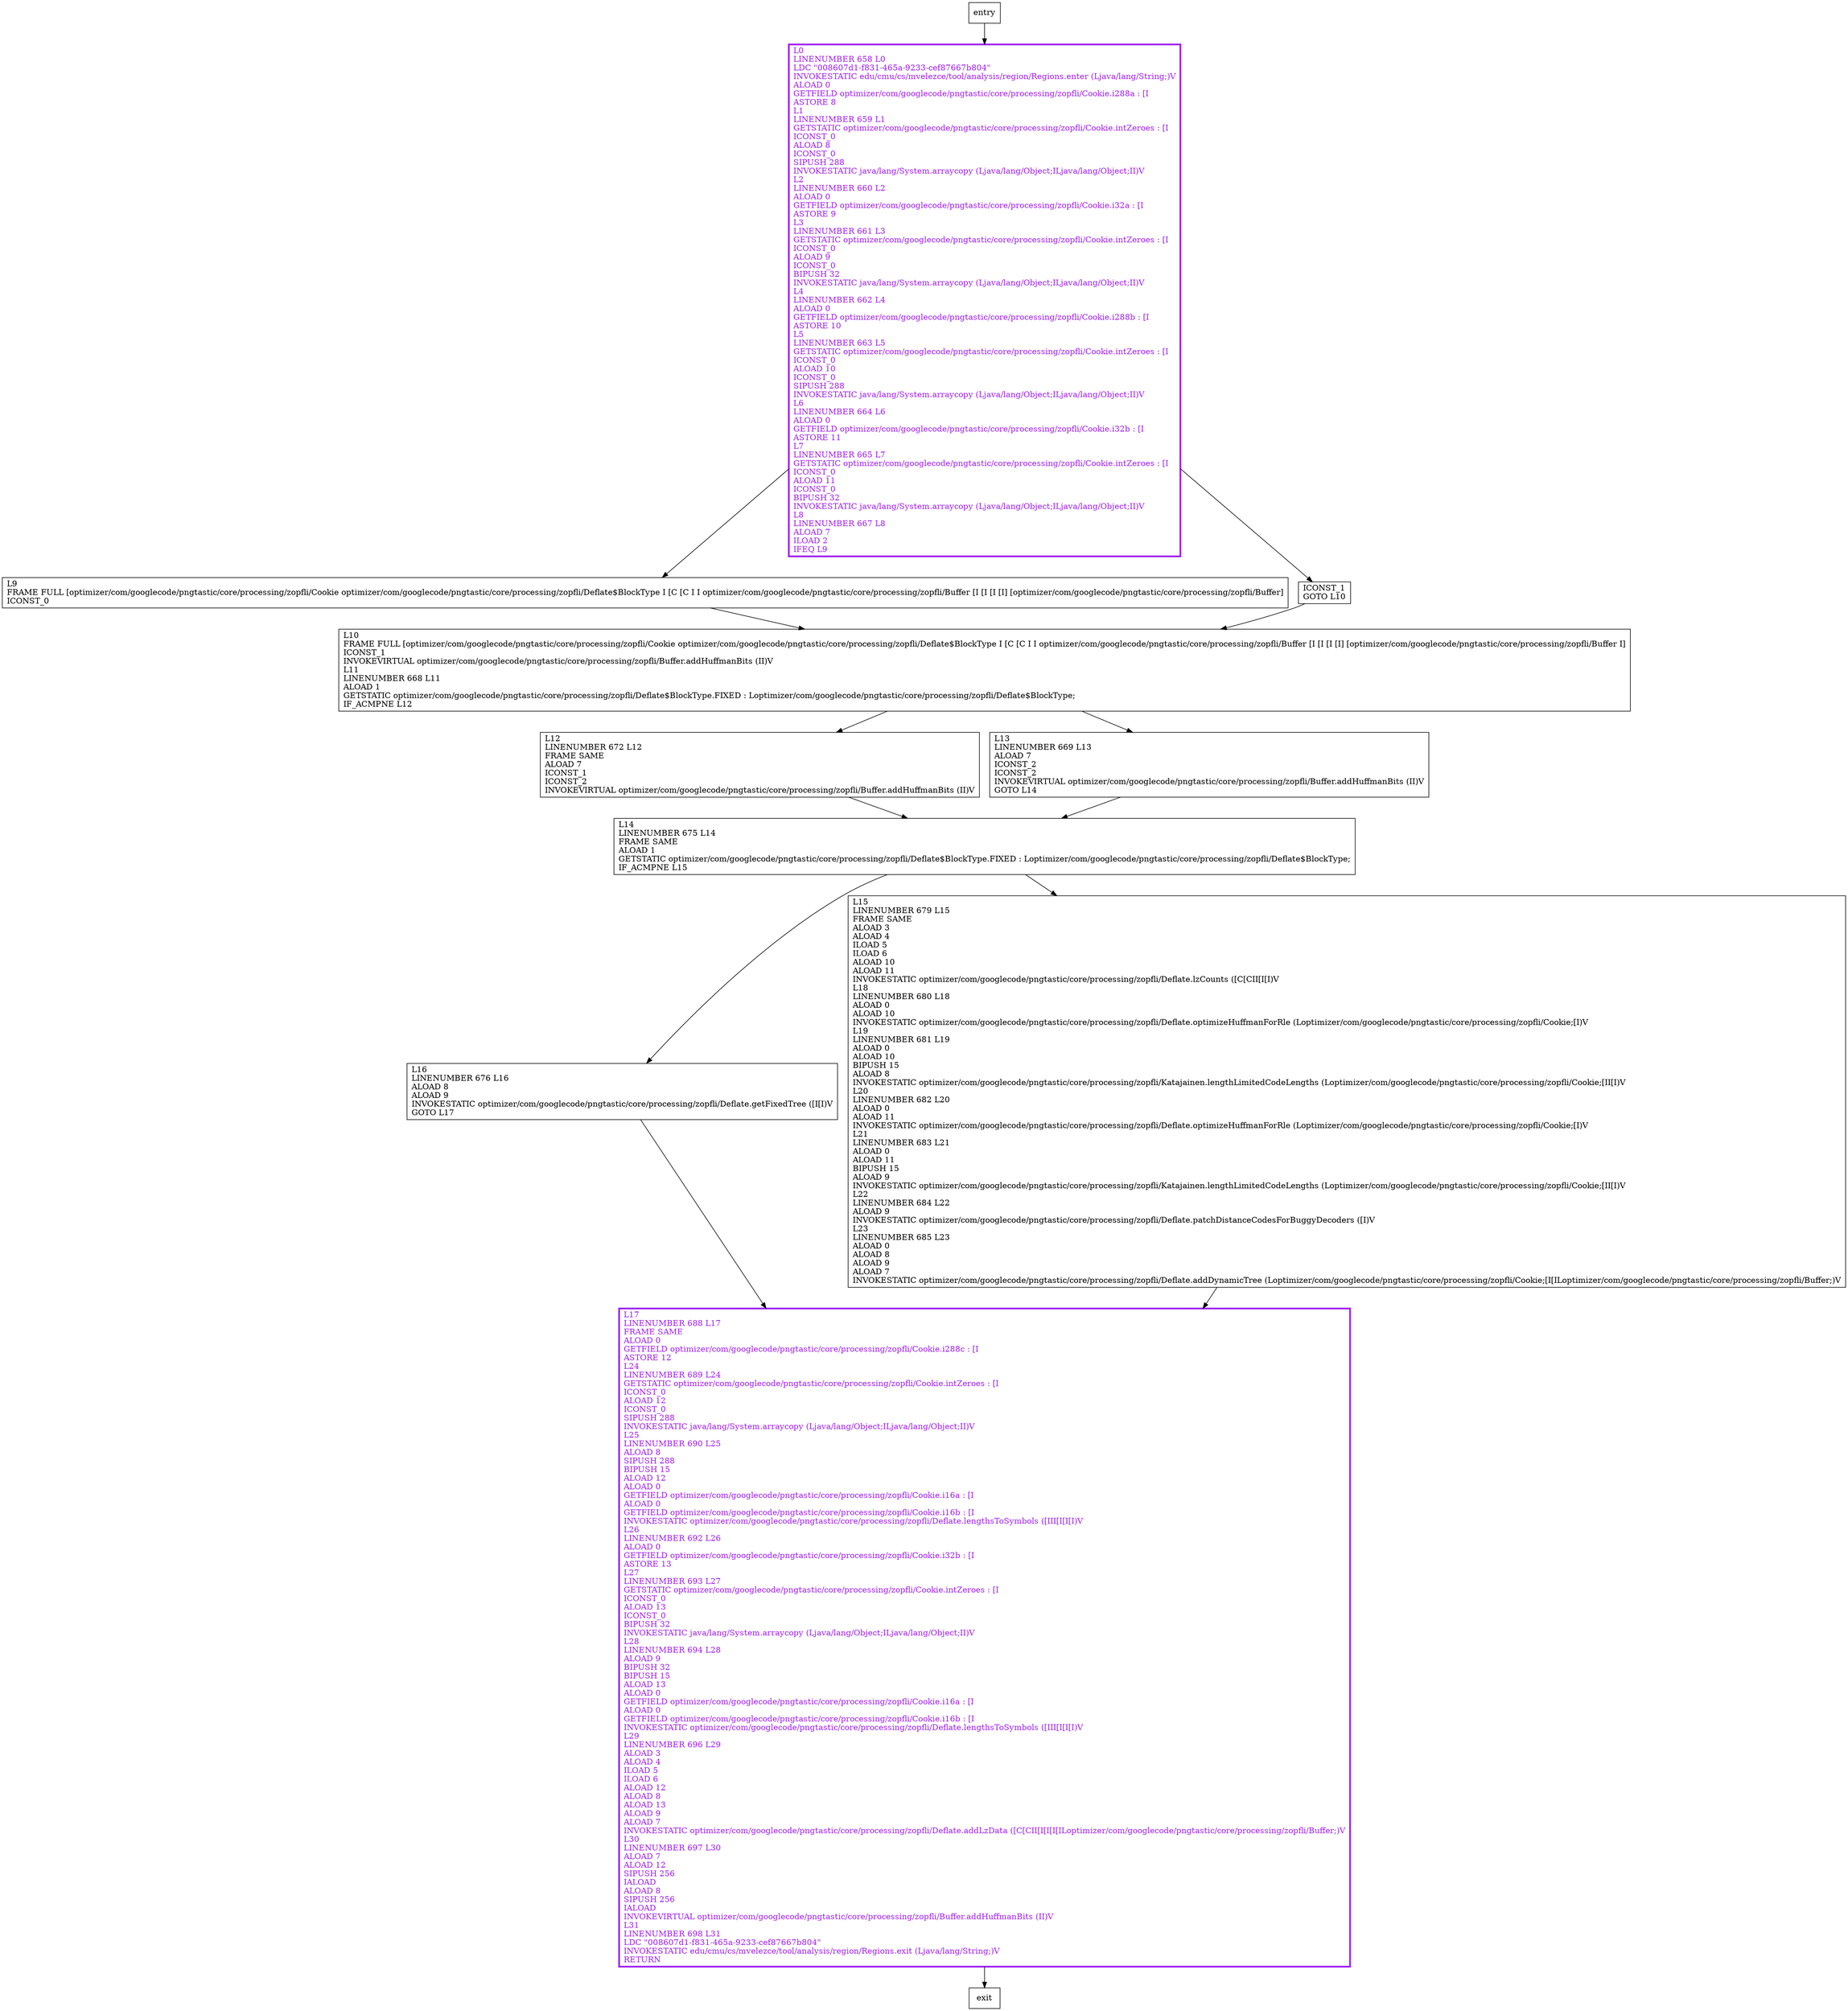 digraph addLzBlock {
node [shape=record];
2096539129 [label="L12\lLINENUMBER 672 L12\lFRAME SAME\lALOAD 7\lICONST_1\lICONST_2\lINVOKEVIRTUAL optimizer/com/googlecode/pngtastic/core/processing/zopfli/Buffer.addHuffmanBits (II)V\l"];
712410124 [label="L9\lFRAME FULL [optimizer/com/googlecode/pngtastic/core/processing/zopfli/Cookie optimizer/com/googlecode/pngtastic/core/processing/zopfli/Deflate$BlockType I [C [C I I optimizer/com/googlecode/pngtastic/core/processing/zopfli/Buffer [I [I [I [I] [optimizer/com/googlecode/pngtastic/core/processing/zopfli/Buffer]\lICONST_0\l"];
1648232591 [label="L13\lLINENUMBER 669 L13\lALOAD 7\lICONST_2\lICONST_2\lINVOKEVIRTUAL optimizer/com/googlecode/pngtastic/core/processing/zopfli/Buffer.addHuffmanBits (II)V\lGOTO L14\l"];
801569151 [label="L16\lLINENUMBER 676 L16\lALOAD 8\lALOAD 9\lINVOKESTATIC optimizer/com/googlecode/pngtastic/core/processing/zopfli/Deflate.getFixedTree ([I[I)V\lGOTO L17\l"];
1900366749 [label="ICONST_1\lGOTO L10\l"];
249177573 [label="L10\lFRAME FULL [optimizer/com/googlecode/pngtastic/core/processing/zopfli/Cookie optimizer/com/googlecode/pngtastic/core/processing/zopfli/Deflate$BlockType I [C [C I I optimizer/com/googlecode/pngtastic/core/processing/zopfli/Buffer [I [I [I [I] [optimizer/com/googlecode/pngtastic/core/processing/zopfli/Buffer I]\lICONST_1\lINVOKEVIRTUAL optimizer/com/googlecode/pngtastic/core/processing/zopfli/Buffer.addHuffmanBits (II)V\lL11\lLINENUMBER 668 L11\lALOAD 1\lGETSTATIC optimizer/com/googlecode/pngtastic/core/processing/zopfli/Deflate$BlockType.FIXED : Loptimizer/com/googlecode/pngtastic/core/processing/zopfli/Deflate$BlockType;\lIF_ACMPNE L12\l"];
1026483832 [label="L17\lLINENUMBER 688 L17\lFRAME SAME\lALOAD 0\lGETFIELD optimizer/com/googlecode/pngtastic/core/processing/zopfli/Cookie.i288c : [I\lASTORE 12\lL24\lLINENUMBER 689 L24\lGETSTATIC optimizer/com/googlecode/pngtastic/core/processing/zopfli/Cookie.intZeroes : [I\lICONST_0\lALOAD 12\lICONST_0\lSIPUSH 288\lINVOKESTATIC java/lang/System.arraycopy (Ljava/lang/Object;ILjava/lang/Object;II)V\lL25\lLINENUMBER 690 L25\lALOAD 8\lSIPUSH 288\lBIPUSH 15\lALOAD 12\lALOAD 0\lGETFIELD optimizer/com/googlecode/pngtastic/core/processing/zopfli/Cookie.i16a : [I\lALOAD 0\lGETFIELD optimizer/com/googlecode/pngtastic/core/processing/zopfli/Cookie.i16b : [I\lINVOKESTATIC optimizer/com/googlecode/pngtastic/core/processing/zopfli/Deflate.lengthsToSymbols ([III[I[I[I)V\lL26\lLINENUMBER 692 L26\lALOAD 0\lGETFIELD optimizer/com/googlecode/pngtastic/core/processing/zopfli/Cookie.i32b : [I\lASTORE 13\lL27\lLINENUMBER 693 L27\lGETSTATIC optimizer/com/googlecode/pngtastic/core/processing/zopfli/Cookie.intZeroes : [I\lICONST_0\lALOAD 13\lICONST_0\lBIPUSH 32\lINVOKESTATIC java/lang/System.arraycopy (Ljava/lang/Object;ILjava/lang/Object;II)V\lL28\lLINENUMBER 694 L28\lALOAD 9\lBIPUSH 32\lBIPUSH 15\lALOAD 13\lALOAD 0\lGETFIELD optimizer/com/googlecode/pngtastic/core/processing/zopfli/Cookie.i16a : [I\lALOAD 0\lGETFIELD optimizer/com/googlecode/pngtastic/core/processing/zopfli/Cookie.i16b : [I\lINVOKESTATIC optimizer/com/googlecode/pngtastic/core/processing/zopfli/Deflate.lengthsToSymbols ([III[I[I[I)V\lL29\lLINENUMBER 696 L29\lALOAD 3\lALOAD 4\lILOAD 5\lILOAD 6\lALOAD 12\lALOAD 8\lALOAD 13\lALOAD 9\lALOAD 7\lINVOKESTATIC optimizer/com/googlecode/pngtastic/core/processing/zopfli/Deflate.addLzData ([C[CII[I[I[I[ILoptimizer/com/googlecode/pngtastic/core/processing/zopfli/Buffer;)V\lL30\lLINENUMBER 697 L30\lALOAD 7\lALOAD 12\lSIPUSH 256\lIALOAD\lALOAD 8\lSIPUSH 256\lIALOAD\lINVOKEVIRTUAL optimizer/com/googlecode/pngtastic/core/processing/zopfli/Buffer.addHuffmanBits (II)V\lL31\lLINENUMBER 698 L31\lLDC \"008607d1-f831-465a-9233-cef87667b804\"\lINVOKESTATIC edu/cmu/cs/mvelezce/tool/analysis/region/Regions.exit (Ljava/lang/String;)V\lRETURN\l"];
972865270 [label="L14\lLINENUMBER 675 L14\lFRAME SAME\lALOAD 1\lGETSTATIC optimizer/com/googlecode/pngtastic/core/processing/zopfli/Deflate$BlockType.FIXED : Loptimizer/com/googlecode/pngtastic/core/processing/zopfli/Deflate$BlockType;\lIF_ACMPNE L15\l"];
1716932897 [label="L15\lLINENUMBER 679 L15\lFRAME SAME\lALOAD 3\lALOAD 4\lILOAD 5\lILOAD 6\lALOAD 10\lALOAD 11\lINVOKESTATIC optimizer/com/googlecode/pngtastic/core/processing/zopfli/Deflate.lzCounts ([C[CII[I[I)V\lL18\lLINENUMBER 680 L18\lALOAD 0\lALOAD 10\lINVOKESTATIC optimizer/com/googlecode/pngtastic/core/processing/zopfli/Deflate.optimizeHuffmanForRle (Loptimizer/com/googlecode/pngtastic/core/processing/zopfli/Cookie;[I)V\lL19\lLINENUMBER 681 L19\lALOAD 0\lALOAD 10\lBIPUSH 15\lALOAD 8\lINVOKESTATIC optimizer/com/googlecode/pngtastic/core/processing/zopfli/Katajainen.lengthLimitedCodeLengths (Loptimizer/com/googlecode/pngtastic/core/processing/zopfli/Cookie;[II[I)V\lL20\lLINENUMBER 682 L20\lALOAD 0\lALOAD 11\lINVOKESTATIC optimizer/com/googlecode/pngtastic/core/processing/zopfli/Deflate.optimizeHuffmanForRle (Loptimizer/com/googlecode/pngtastic/core/processing/zopfli/Cookie;[I)V\lL21\lLINENUMBER 683 L21\lALOAD 0\lALOAD 11\lBIPUSH 15\lALOAD 9\lINVOKESTATIC optimizer/com/googlecode/pngtastic/core/processing/zopfli/Katajainen.lengthLimitedCodeLengths (Loptimizer/com/googlecode/pngtastic/core/processing/zopfli/Cookie;[II[I)V\lL22\lLINENUMBER 684 L22\lALOAD 9\lINVOKESTATIC optimizer/com/googlecode/pngtastic/core/processing/zopfli/Deflate.patchDistanceCodesForBuggyDecoders ([I)V\lL23\lLINENUMBER 685 L23\lALOAD 0\lALOAD 8\lALOAD 9\lALOAD 7\lINVOKESTATIC optimizer/com/googlecode/pngtastic/core/processing/zopfli/Deflate.addDynamicTree (Loptimizer/com/googlecode/pngtastic/core/processing/zopfli/Cookie;[I[ILoptimizer/com/googlecode/pngtastic/core/processing/zopfli/Buffer;)V\l"];
1176932104 [label="L0\lLINENUMBER 658 L0\lLDC \"008607d1-f831-465a-9233-cef87667b804\"\lINVOKESTATIC edu/cmu/cs/mvelezce/tool/analysis/region/Regions.enter (Ljava/lang/String;)V\lALOAD 0\lGETFIELD optimizer/com/googlecode/pngtastic/core/processing/zopfli/Cookie.i288a : [I\lASTORE 8\lL1\lLINENUMBER 659 L1\lGETSTATIC optimizer/com/googlecode/pngtastic/core/processing/zopfli/Cookie.intZeroes : [I\lICONST_0\lALOAD 8\lICONST_0\lSIPUSH 288\lINVOKESTATIC java/lang/System.arraycopy (Ljava/lang/Object;ILjava/lang/Object;II)V\lL2\lLINENUMBER 660 L2\lALOAD 0\lGETFIELD optimizer/com/googlecode/pngtastic/core/processing/zopfli/Cookie.i32a : [I\lASTORE 9\lL3\lLINENUMBER 661 L3\lGETSTATIC optimizer/com/googlecode/pngtastic/core/processing/zopfli/Cookie.intZeroes : [I\lICONST_0\lALOAD 9\lICONST_0\lBIPUSH 32\lINVOKESTATIC java/lang/System.arraycopy (Ljava/lang/Object;ILjava/lang/Object;II)V\lL4\lLINENUMBER 662 L4\lALOAD 0\lGETFIELD optimizer/com/googlecode/pngtastic/core/processing/zopfli/Cookie.i288b : [I\lASTORE 10\lL5\lLINENUMBER 663 L5\lGETSTATIC optimizer/com/googlecode/pngtastic/core/processing/zopfli/Cookie.intZeroes : [I\lICONST_0\lALOAD 10\lICONST_0\lSIPUSH 288\lINVOKESTATIC java/lang/System.arraycopy (Ljava/lang/Object;ILjava/lang/Object;II)V\lL6\lLINENUMBER 664 L6\lALOAD 0\lGETFIELD optimizer/com/googlecode/pngtastic/core/processing/zopfli/Cookie.i32b : [I\lASTORE 11\lL7\lLINENUMBER 665 L7\lGETSTATIC optimizer/com/googlecode/pngtastic/core/processing/zopfli/Cookie.intZeroes : [I\lICONST_0\lALOAD 11\lICONST_0\lBIPUSH 32\lINVOKESTATIC java/lang/System.arraycopy (Ljava/lang/Object;ILjava/lang/Object;II)V\lL8\lLINENUMBER 667 L8\lALOAD 7\lILOAD 2\lIFEQ L9\l"];
entry;
exit;
2096539129 -> 972865270;
801569151 -> 1026483832;
249177573 -> 2096539129;
249177573 -> 1648232591;
entry -> 1176932104;
712410124 -> 249177573;
1648232591 -> 972865270;
1900366749 -> 249177573;
1026483832 -> exit;
972865270 -> 801569151;
972865270 -> 1716932897;
1716932897 -> 1026483832;
1176932104 -> 712410124;
1176932104 -> 1900366749;
1026483832[fontcolor="purple", penwidth=3, color="purple"];
1176932104[fontcolor="purple", penwidth=3, color="purple"];
}

